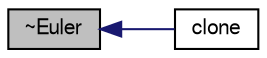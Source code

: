 digraph "~Euler"
{
  bgcolor="transparent";
  edge [fontname="FreeSans",fontsize="10",labelfontname="FreeSans",labelfontsize="10"];
  node [fontname="FreeSans",fontsize="10",shape=record];
  rankdir="LR";
  Node8 [label="~Euler",height=0.2,width=0.4,color="black", fillcolor="grey75", style="filled", fontcolor="black"];
  Node8 -> Node9 [dir="back",color="midnightblue",fontsize="10",style="solid",fontname="FreeSans"];
  Node9 [label="clone",height=0.2,width=0.4,color="black",URL="$a23842.html#a8dbc8b57589a169d5c436079b24c221b",tooltip="Construct and return clone. "];
}
